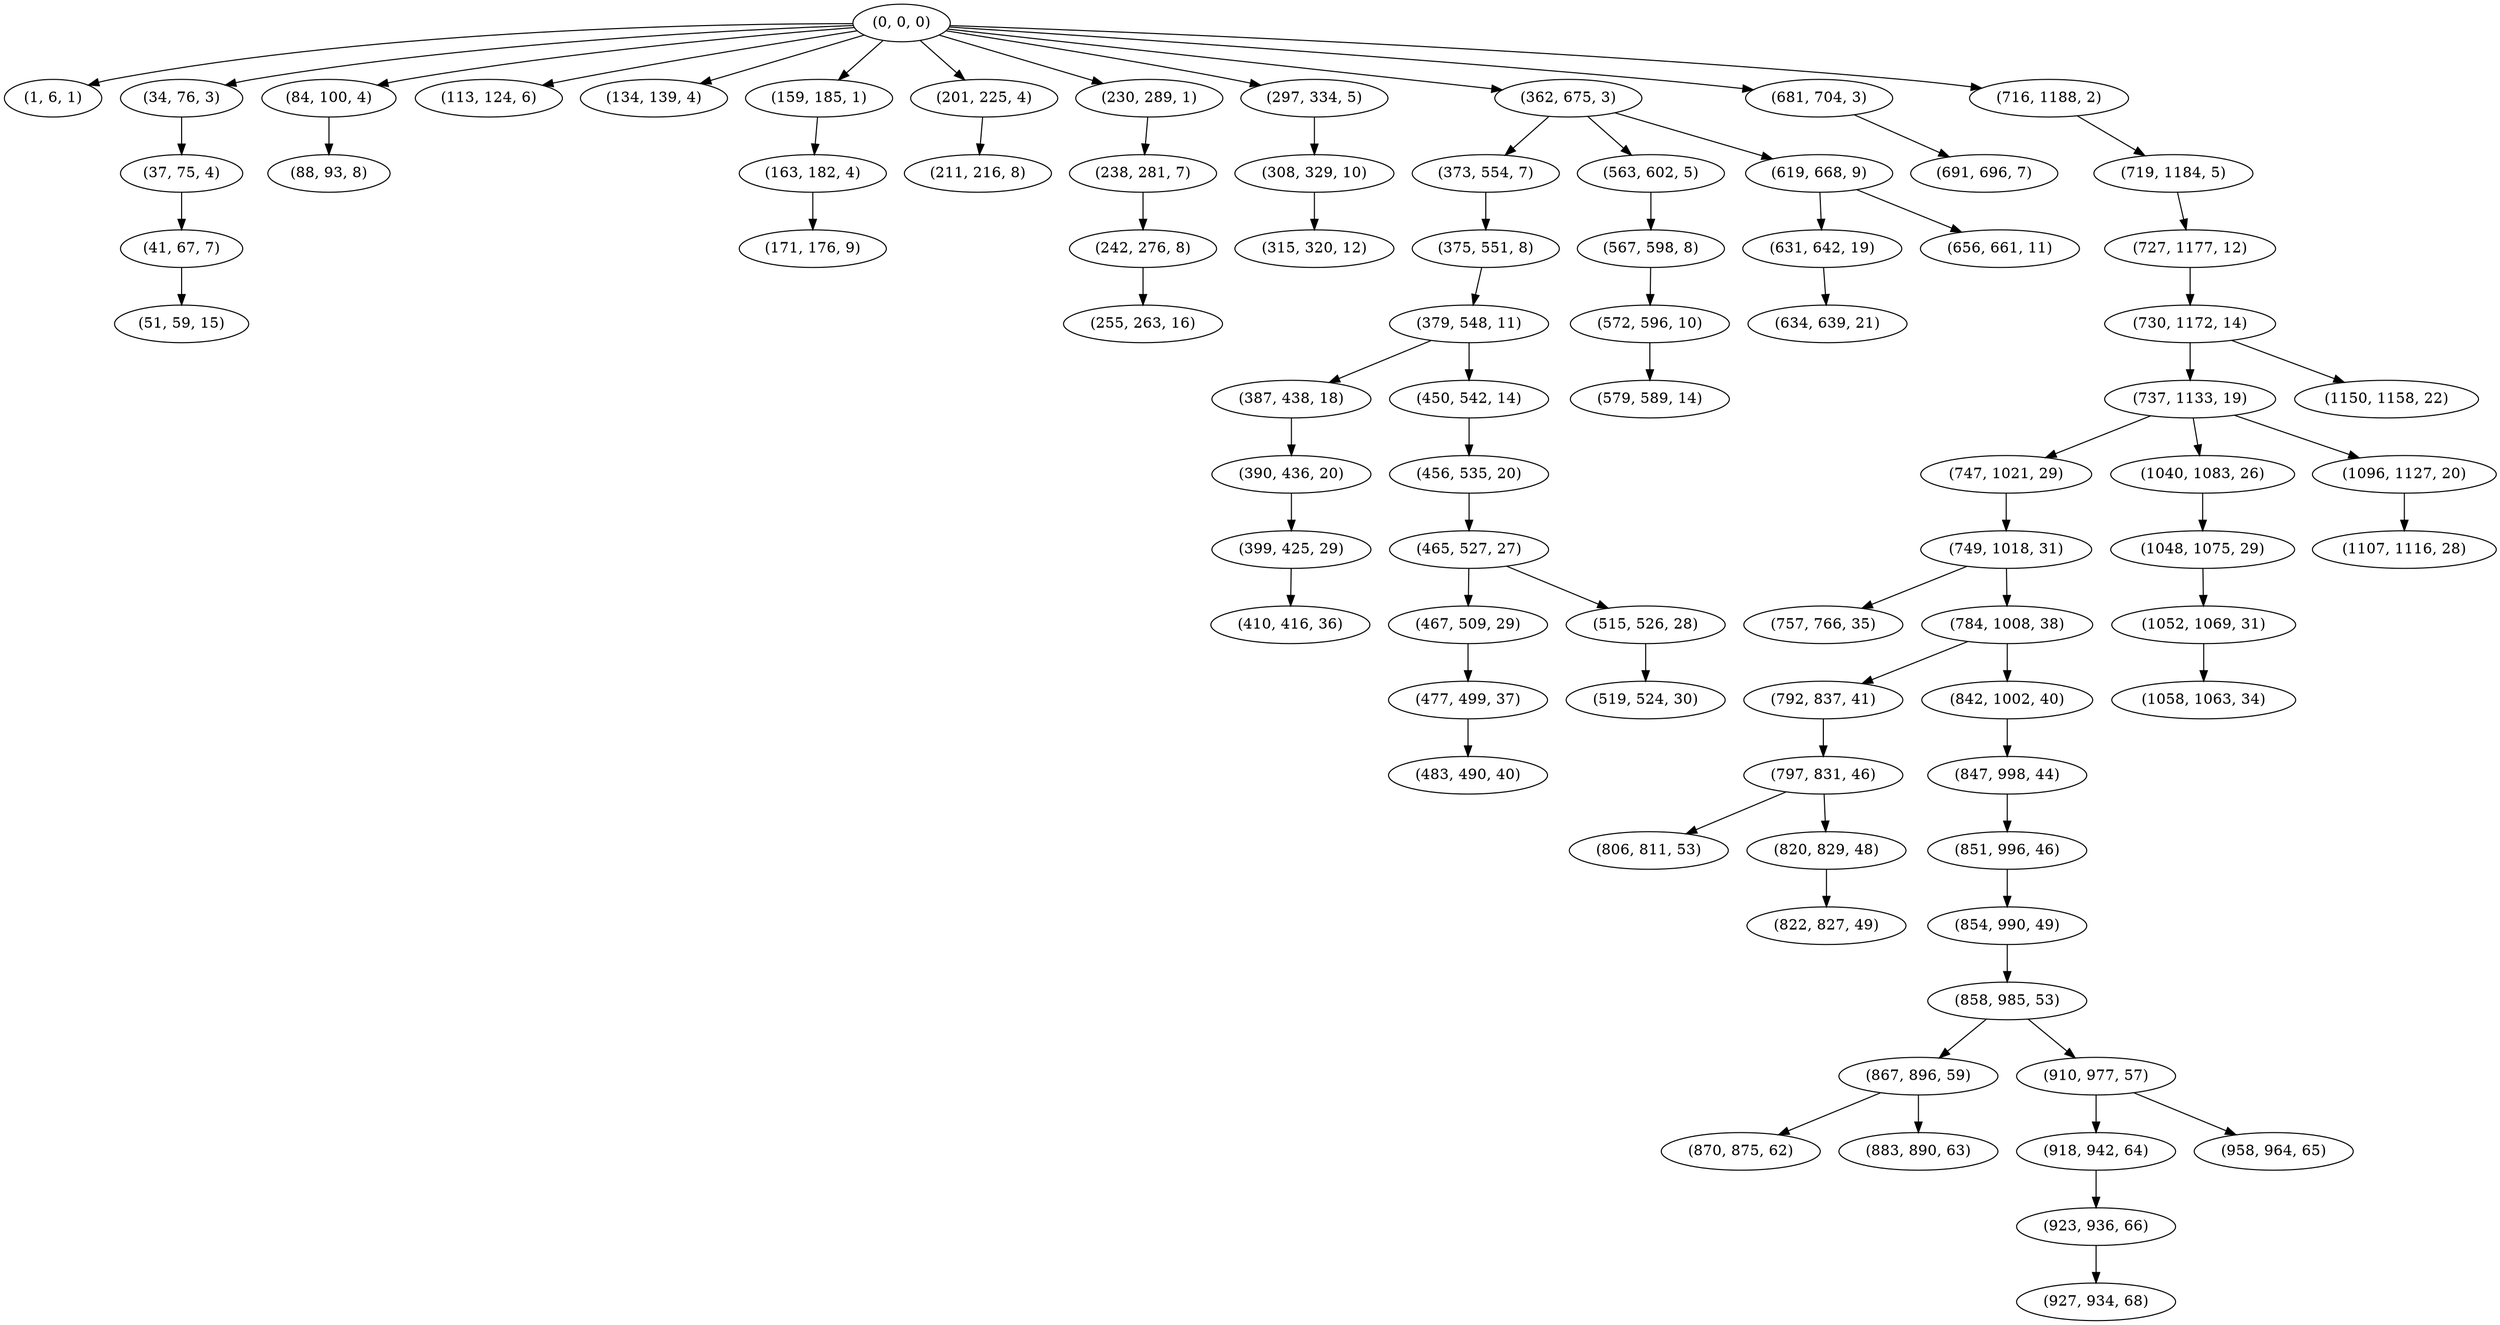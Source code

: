 digraph tree {
    "(0, 0, 0)";
    "(1, 6, 1)";
    "(34, 76, 3)";
    "(37, 75, 4)";
    "(41, 67, 7)";
    "(51, 59, 15)";
    "(84, 100, 4)";
    "(88, 93, 8)";
    "(113, 124, 6)";
    "(134, 139, 4)";
    "(159, 185, 1)";
    "(163, 182, 4)";
    "(171, 176, 9)";
    "(201, 225, 4)";
    "(211, 216, 8)";
    "(230, 289, 1)";
    "(238, 281, 7)";
    "(242, 276, 8)";
    "(255, 263, 16)";
    "(297, 334, 5)";
    "(308, 329, 10)";
    "(315, 320, 12)";
    "(362, 675, 3)";
    "(373, 554, 7)";
    "(375, 551, 8)";
    "(379, 548, 11)";
    "(387, 438, 18)";
    "(390, 436, 20)";
    "(399, 425, 29)";
    "(410, 416, 36)";
    "(450, 542, 14)";
    "(456, 535, 20)";
    "(465, 527, 27)";
    "(467, 509, 29)";
    "(477, 499, 37)";
    "(483, 490, 40)";
    "(515, 526, 28)";
    "(519, 524, 30)";
    "(563, 602, 5)";
    "(567, 598, 8)";
    "(572, 596, 10)";
    "(579, 589, 14)";
    "(619, 668, 9)";
    "(631, 642, 19)";
    "(634, 639, 21)";
    "(656, 661, 11)";
    "(681, 704, 3)";
    "(691, 696, 7)";
    "(716, 1188, 2)";
    "(719, 1184, 5)";
    "(727, 1177, 12)";
    "(730, 1172, 14)";
    "(737, 1133, 19)";
    "(747, 1021, 29)";
    "(749, 1018, 31)";
    "(757, 766, 35)";
    "(784, 1008, 38)";
    "(792, 837, 41)";
    "(797, 831, 46)";
    "(806, 811, 53)";
    "(820, 829, 48)";
    "(822, 827, 49)";
    "(842, 1002, 40)";
    "(847, 998, 44)";
    "(851, 996, 46)";
    "(854, 990, 49)";
    "(858, 985, 53)";
    "(867, 896, 59)";
    "(870, 875, 62)";
    "(883, 890, 63)";
    "(910, 977, 57)";
    "(918, 942, 64)";
    "(923, 936, 66)";
    "(927, 934, 68)";
    "(958, 964, 65)";
    "(1040, 1083, 26)";
    "(1048, 1075, 29)";
    "(1052, 1069, 31)";
    "(1058, 1063, 34)";
    "(1096, 1127, 20)";
    "(1107, 1116, 28)";
    "(1150, 1158, 22)";
    "(0, 0, 0)" -> "(1, 6, 1)";
    "(0, 0, 0)" -> "(34, 76, 3)";
    "(0, 0, 0)" -> "(84, 100, 4)";
    "(0, 0, 0)" -> "(113, 124, 6)";
    "(0, 0, 0)" -> "(134, 139, 4)";
    "(0, 0, 0)" -> "(159, 185, 1)";
    "(0, 0, 0)" -> "(201, 225, 4)";
    "(0, 0, 0)" -> "(230, 289, 1)";
    "(0, 0, 0)" -> "(297, 334, 5)";
    "(0, 0, 0)" -> "(362, 675, 3)";
    "(0, 0, 0)" -> "(681, 704, 3)";
    "(0, 0, 0)" -> "(716, 1188, 2)";
    "(34, 76, 3)" -> "(37, 75, 4)";
    "(37, 75, 4)" -> "(41, 67, 7)";
    "(41, 67, 7)" -> "(51, 59, 15)";
    "(84, 100, 4)" -> "(88, 93, 8)";
    "(159, 185, 1)" -> "(163, 182, 4)";
    "(163, 182, 4)" -> "(171, 176, 9)";
    "(201, 225, 4)" -> "(211, 216, 8)";
    "(230, 289, 1)" -> "(238, 281, 7)";
    "(238, 281, 7)" -> "(242, 276, 8)";
    "(242, 276, 8)" -> "(255, 263, 16)";
    "(297, 334, 5)" -> "(308, 329, 10)";
    "(308, 329, 10)" -> "(315, 320, 12)";
    "(362, 675, 3)" -> "(373, 554, 7)";
    "(362, 675, 3)" -> "(563, 602, 5)";
    "(362, 675, 3)" -> "(619, 668, 9)";
    "(373, 554, 7)" -> "(375, 551, 8)";
    "(375, 551, 8)" -> "(379, 548, 11)";
    "(379, 548, 11)" -> "(387, 438, 18)";
    "(379, 548, 11)" -> "(450, 542, 14)";
    "(387, 438, 18)" -> "(390, 436, 20)";
    "(390, 436, 20)" -> "(399, 425, 29)";
    "(399, 425, 29)" -> "(410, 416, 36)";
    "(450, 542, 14)" -> "(456, 535, 20)";
    "(456, 535, 20)" -> "(465, 527, 27)";
    "(465, 527, 27)" -> "(467, 509, 29)";
    "(465, 527, 27)" -> "(515, 526, 28)";
    "(467, 509, 29)" -> "(477, 499, 37)";
    "(477, 499, 37)" -> "(483, 490, 40)";
    "(515, 526, 28)" -> "(519, 524, 30)";
    "(563, 602, 5)" -> "(567, 598, 8)";
    "(567, 598, 8)" -> "(572, 596, 10)";
    "(572, 596, 10)" -> "(579, 589, 14)";
    "(619, 668, 9)" -> "(631, 642, 19)";
    "(619, 668, 9)" -> "(656, 661, 11)";
    "(631, 642, 19)" -> "(634, 639, 21)";
    "(681, 704, 3)" -> "(691, 696, 7)";
    "(716, 1188, 2)" -> "(719, 1184, 5)";
    "(719, 1184, 5)" -> "(727, 1177, 12)";
    "(727, 1177, 12)" -> "(730, 1172, 14)";
    "(730, 1172, 14)" -> "(737, 1133, 19)";
    "(730, 1172, 14)" -> "(1150, 1158, 22)";
    "(737, 1133, 19)" -> "(747, 1021, 29)";
    "(737, 1133, 19)" -> "(1040, 1083, 26)";
    "(737, 1133, 19)" -> "(1096, 1127, 20)";
    "(747, 1021, 29)" -> "(749, 1018, 31)";
    "(749, 1018, 31)" -> "(757, 766, 35)";
    "(749, 1018, 31)" -> "(784, 1008, 38)";
    "(784, 1008, 38)" -> "(792, 837, 41)";
    "(784, 1008, 38)" -> "(842, 1002, 40)";
    "(792, 837, 41)" -> "(797, 831, 46)";
    "(797, 831, 46)" -> "(806, 811, 53)";
    "(797, 831, 46)" -> "(820, 829, 48)";
    "(820, 829, 48)" -> "(822, 827, 49)";
    "(842, 1002, 40)" -> "(847, 998, 44)";
    "(847, 998, 44)" -> "(851, 996, 46)";
    "(851, 996, 46)" -> "(854, 990, 49)";
    "(854, 990, 49)" -> "(858, 985, 53)";
    "(858, 985, 53)" -> "(867, 896, 59)";
    "(858, 985, 53)" -> "(910, 977, 57)";
    "(867, 896, 59)" -> "(870, 875, 62)";
    "(867, 896, 59)" -> "(883, 890, 63)";
    "(910, 977, 57)" -> "(918, 942, 64)";
    "(910, 977, 57)" -> "(958, 964, 65)";
    "(918, 942, 64)" -> "(923, 936, 66)";
    "(923, 936, 66)" -> "(927, 934, 68)";
    "(1040, 1083, 26)" -> "(1048, 1075, 29)";
    "(1048, 1075, 29)" -> "(1052, 1069, 31)";
    "(1052, 1069, 31)" -> "(1058, 1063, 34)";
    "(1096, 1127, 20)" -> "(1107, 1116, 28)";
}
